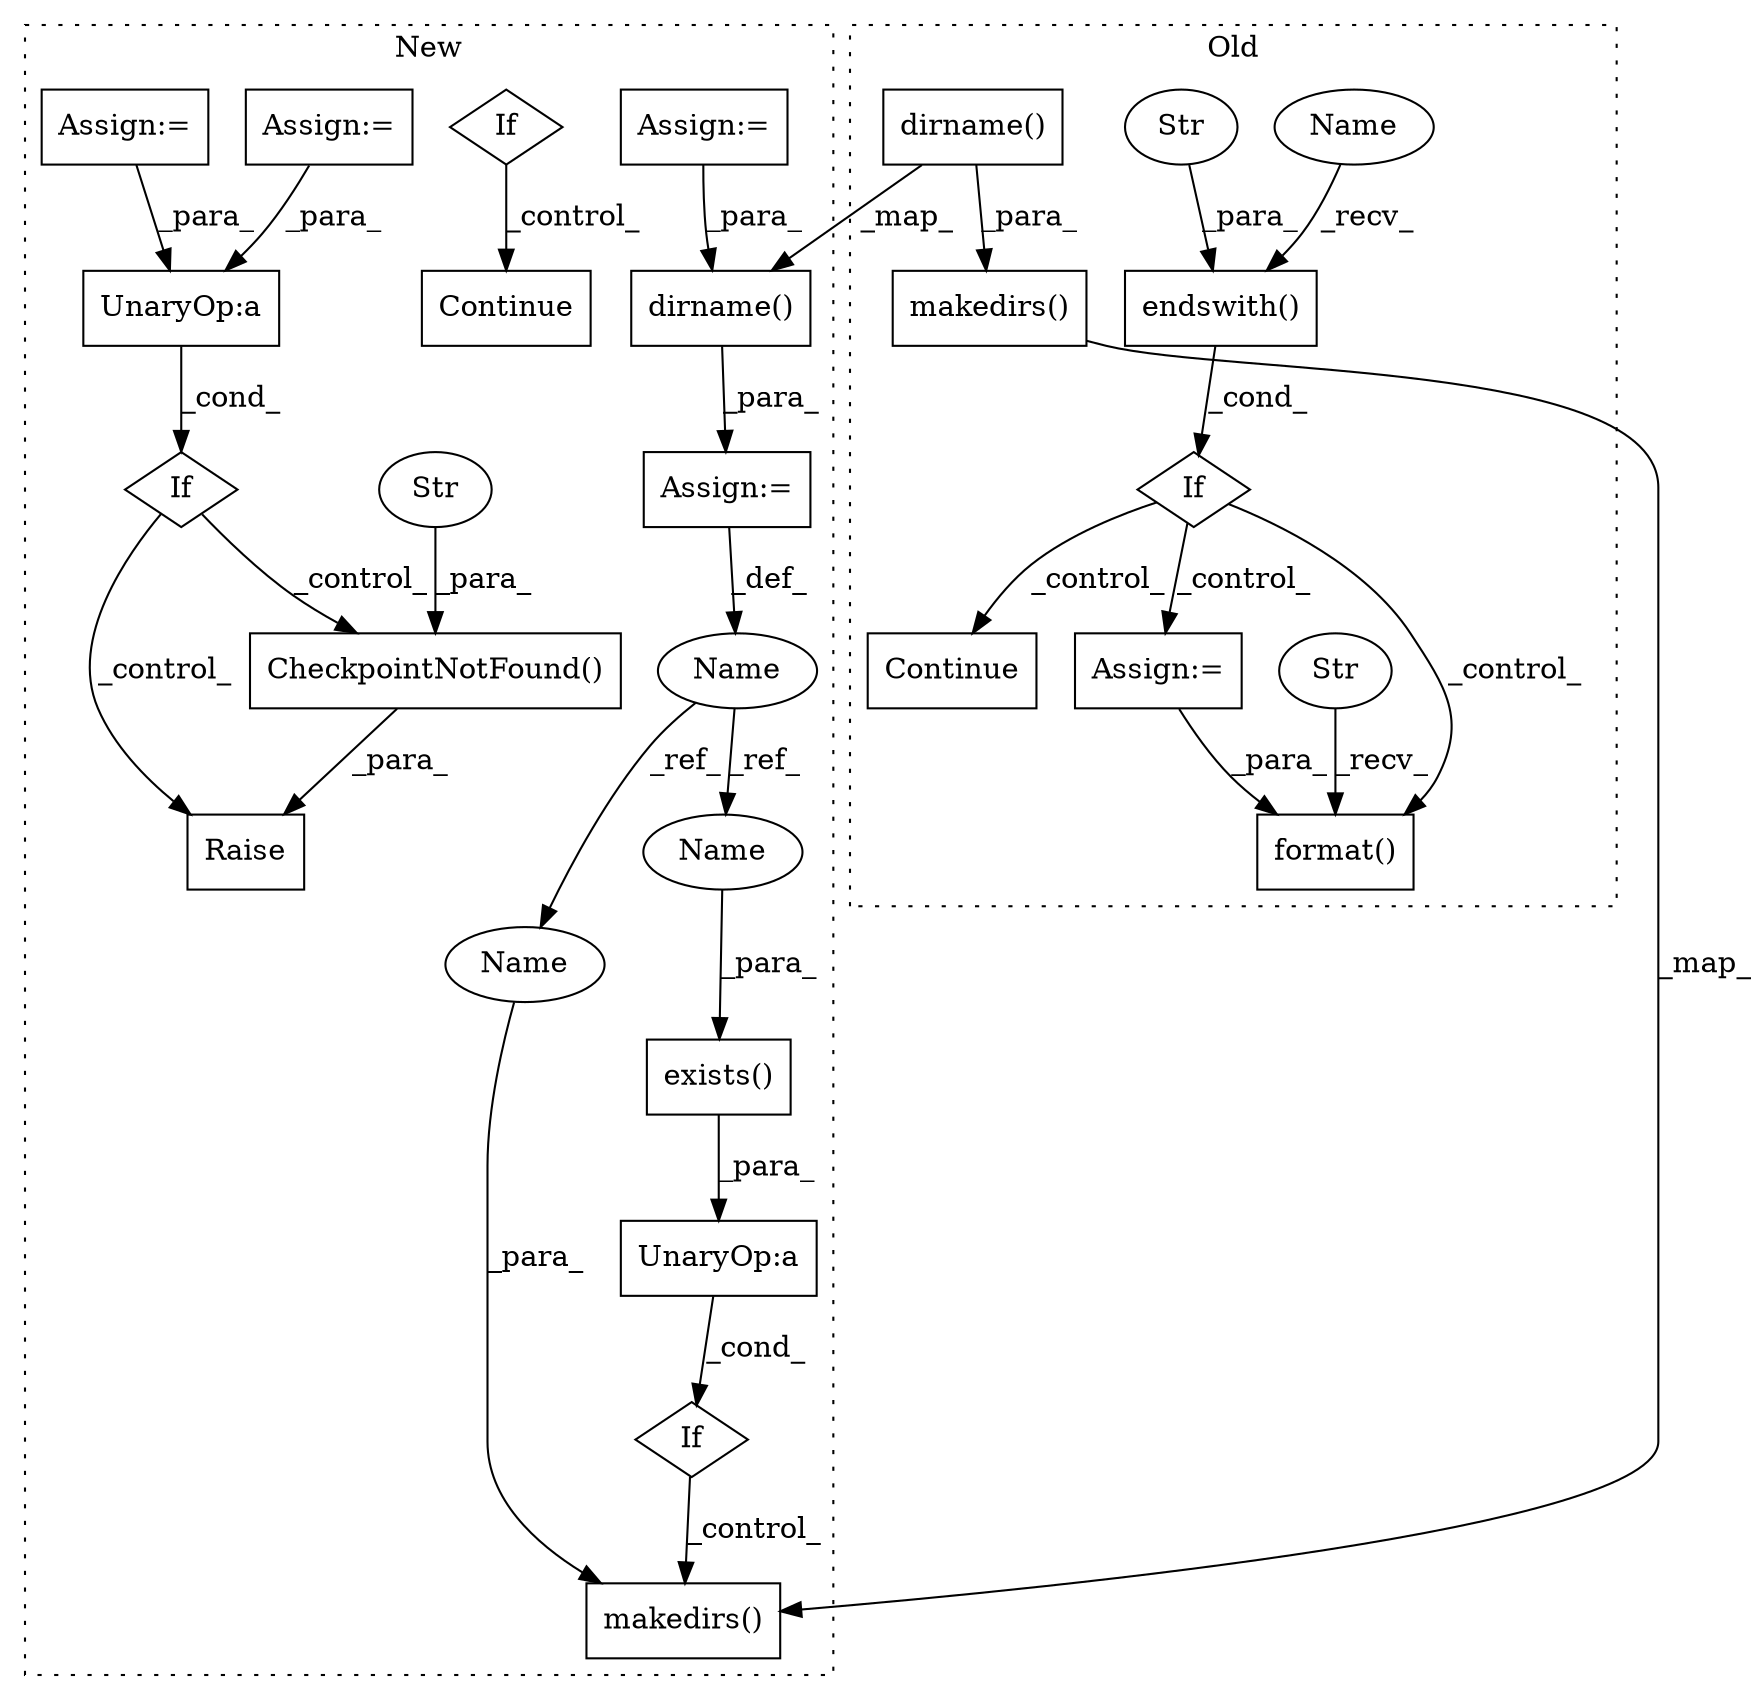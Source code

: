 digraph G {
subgraph cluster0 {
1 [label="format()" a="75" s="4210,4253" l="34,1" shape="box"];
3 [label="Str" a="66" s="4210" l="26" shape="ellipse"];
5 [label="If" a="96" s="4013" l="3" shape="diamond"];
6 [label="Assign:=" a="68" s="4087" l="3" shape="box"];
7 [label="dirname()" a="75" s="3836,3860" l="16,1" shape="box"];
13 [label="makedirs()" a="75" s="3824,3861" l="12,16" shape="box"];
14 [label="endswith()" a="75" s="4016,4037" l="18,1" shape="box"];
15 [label="Str" a="66" s="4034" l="3" shape="ellipse"];
16 [label="Continue" a="43" s="4056" l="8" shape="box"];
27 [label="Name" a="87" s="4016" l="8" shape="ellipse"];
label = "Old";
style="dotted";
}
subgraph cluster1 {
2 [label="Continue" a="43" s="4454" l="8" shape="box"];
4 [label="If" a="96" s="4362" l="3" shape="diamond"];
8 [label="dirname()" a="75" s="4110,4129" l="16,1" shape="box"];
9 [label="If" a="96" s="4143" l="3" shape="diamond"];
10 [label="UnaryOp:a" a="61" s="4146" l="27" shape="box"];
11 [label="exists()" a="75" s="4150,4172" l="15,1" shape="box"];
12 [label="makedirs()" a="75" s="4191,4210" l="12,16" shape="box"];
17 [label="Name" a="87" s="4100" l="7" shape="ellipse"];
18 [label="Assign:=" a="68" s="3992" l="3" shape="box"];
19 [label="If" a="96" s="4581" l="3" shape="diamond"];
20 [label="UnaryOp:a" a="61" s="4584" l="9" shape="box"];
21 [label="CheckpointNotFound()" a="75" s="4613,4685" l="26,1" shape="box"];
22 [label="Str" a="66" s="4639" l="46" shape="ellipse"];
23 [label="Raise" a="91" s="4607" l="6" shape="box"];
24 [label="Assign:=" a="68" s="4107" l="3" shape="box"];
25 [label="Assign:=" a="68" s="3652" l="3" shape="box"];
26 [label="Assign:=" a="68" s="3679" l="3" shape="box"];
28 [label="Name" a="87" s="4203" l="7" shape="ellipse"];
29 [label="Name" a="87" s="4165" l="7" shape="ellipse"];
label = "New";
style="dotted";
}
3 -> 1 [label="_recv_"];
4 -> 2 [label="_control_"];
5 -> 6 [label="_control_"];
5 -> 1 [label="_control_"];
5 -> 16 [label="_control_"];
6 -> 1 [label="_para_"];
7 -> 8 [label="_map_"];
7 -> 13 [label="_para_"];
8 -> 24 [label="_para_"];
9 -> 12 [label="_control_"];
10 -> 9 [label="_cond_"];
11 -> 10 [label="_para_"];
13 -> 12 [label="_map_"];
14 -> 5 [label="_cond_"];
15 -> 14 [label="_para_"];
17 -> 28 [label="_ref_"];
17 -> 29 [label="_ref_"];
18 -> 20 [label="_para_"];
19 -> 23 [label="_control_"];
19 -> 21 [label="_control_"];
20 -> 19 [label="_cond_"];
21 -> 23 [label="_para_"];
22 -> 21 [label="_para_"];
24 -> 17 [label="_def_"];
25 -> 8 [label="_para_"];
26 -> 20 [label="_para_"];
27 -> 14 [label="_recv_"];
28 -> 12 [label="_para_"];
29 -> 11 [label="_para_"];
}